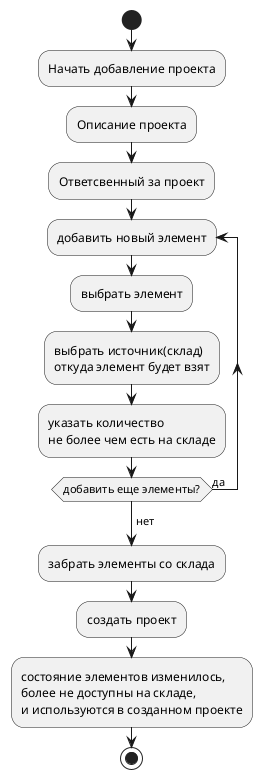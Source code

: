 @startuml Диаграмма состояний
start

:Начать добавление проекта;
:Описание проекта;
:Ответсвенный за проект;

repeat :добавить новый элемент;
:выбрать элемент;
:выбрать источник(склад)
откуда элемент будет взят;
:указать количество
не более чем есть на складе;

repeat while (добавить еще элементы?) is (да)
-> нет;
:забрать элементы со склада;
:создать проект;
:состояние элементов изменилось,
более не доступны на складе,
и используются в созданном проекте;

stop
@enduml